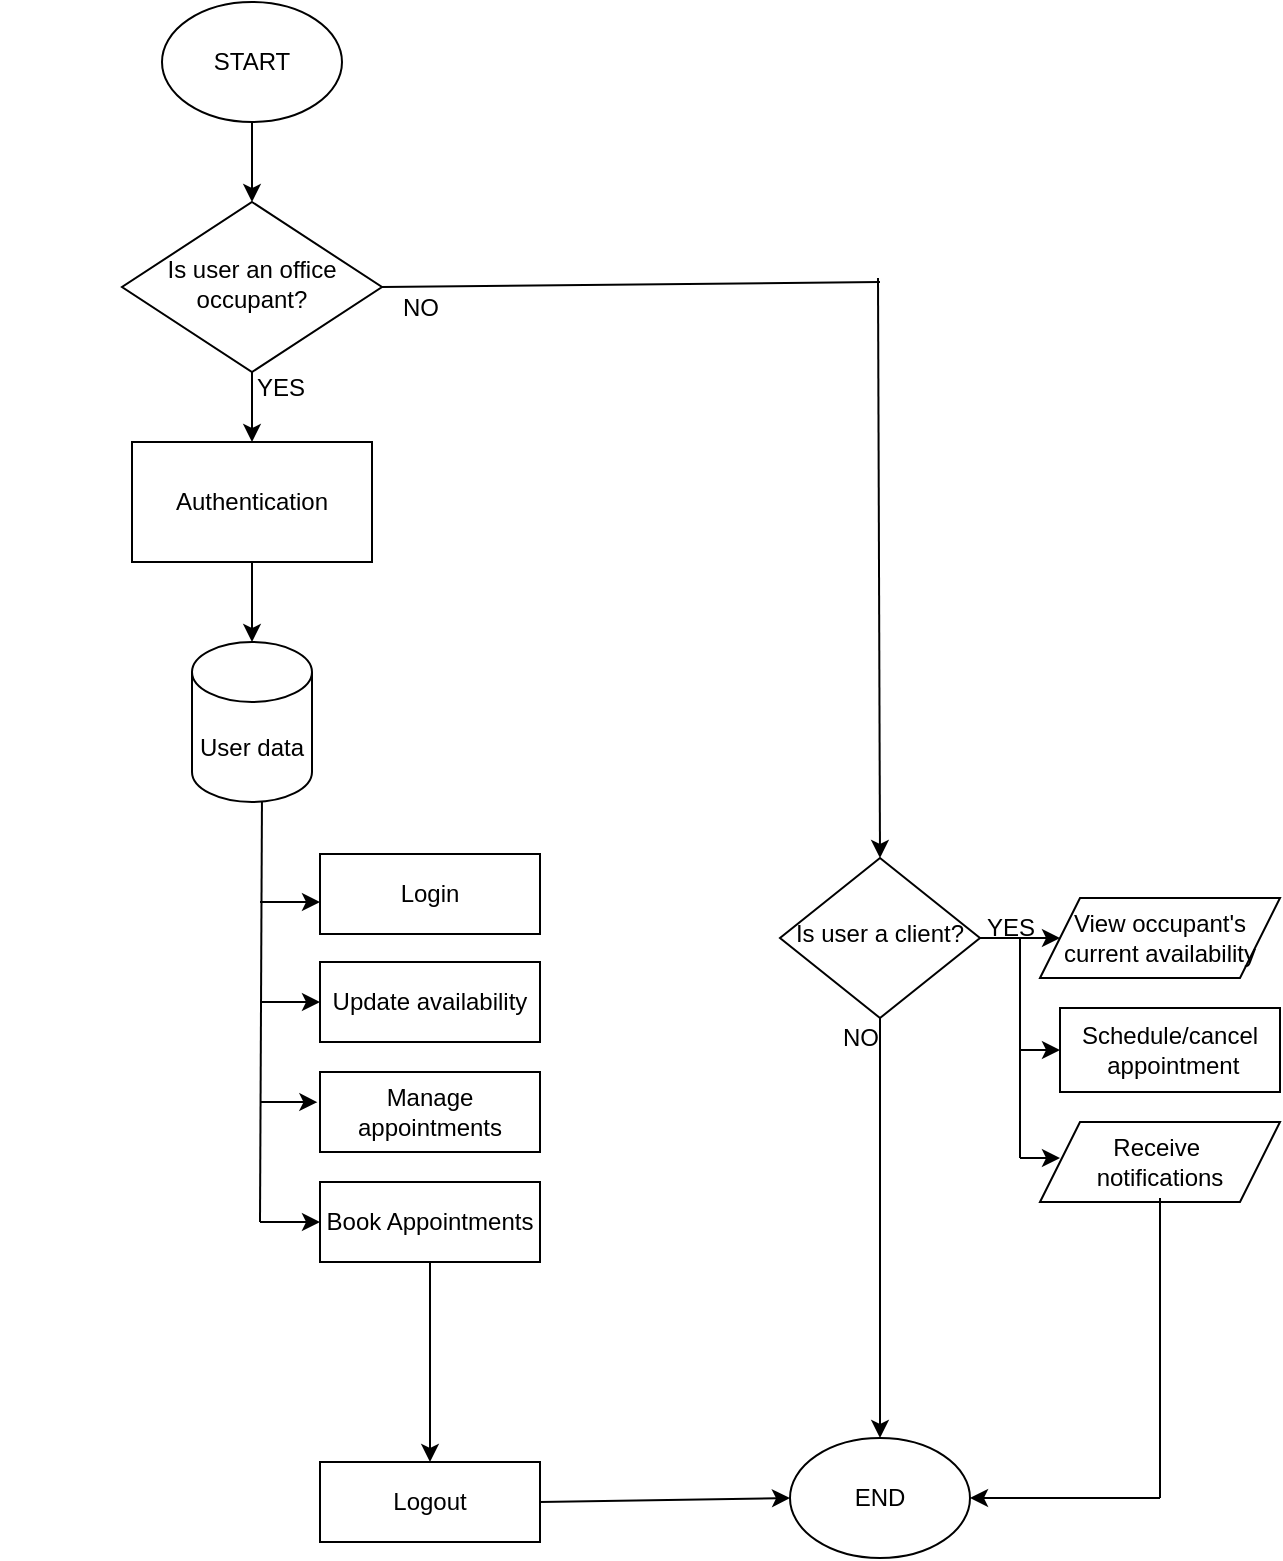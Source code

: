 <mxfile version="27.1.3">
  <diagram id="C5RBs43oDa-KdzZeNtuy" name="Page-1">
    <mxGraphModel dx="1950" dy="1765" grid="1" gridSize="10" guides="1" tooltips="1" connect="1" arrows="1" fold="1" page="1" pageScale="1" pageWidth="827" pageHeight="1169" math="0" shadow="0">
      <root>
        <mxCell id="WIyWlLk6GJQsqaUBKTNV-0" />
        <mxCell id="WIyWlLk6GJQsqaUBKTNV-1" parent="WIyWlLk6GJQsqaUBKTNV-0" />
        <mxCell id="yq9D64mHG4KZtYuCbHPB-52" value="Is user an office occupant?" style="rhombus;whiteSpace=wrap;html=1;shadow=0;fontFamily=Helvetica;fontSize=12;align=center;strokeWidth=1;spacing=6;spacingTop=-4;" vertex="1" parent="WIyWlLk6GJQsqaUBKTNV-1">
          <mxGeometry x="-659" y="-950" width="130" height="85" as="geometry" />
        </mxCell>
        <mxCell id="yq9D64mHG4KZtYuCbHPB-53" value="Is user a client?" style="rhombus;whiteSpace=wrap;html=1;shadow=0;fontFamily=Helvetica;fontSize=12;align=center;strokeWidth=1;spacing=6;spacingTop=-4;" vertex="1" parent="WIyWlLk6GJQsqaUBKTNV-1">
          <mxGeometry x="-330" y="-622" width="100" height="80" as="geometry" />
        </mxCell>
        <mxCell id="yq9D64mHG4KZtYuCbHPB-54" value="START" style="ellipse;whiteSpace=wrap;html=1;" vertex="1" parent="WIyWlLk6GJQsqaUBKTNV-1">
          <mxGeometry x="-639" y="-1050" width="90" height="60" as="geometry" />
        </mxCell>
        <mxCell id="yq9D64mHG4KZtYuCbHPB-56" value="User data" style="shape=cylinder3;whiteSpace=wrap;html=1;boundedLbl=1;backgroundOutline=1;size=15;" vertex="1" parent="WIyWlLk6GJQsqaUBKTNV-1">
          <mxGeometry x="-624" y="-730" width="60" height="80" as="geometry" />
        </mxCell>
        <mxCell id="yq9D64mHG4KZtYuCbHPB-57" value="END" style="ellipse;whiteSpace=wrap;html=1;" vertex="1" parent="WIyWlLk6GJQsqaUBKTNV-1">
          <mxGeometry x="-325" y="-332" width="90" height="60" as="geometry" />
        </mxCell>
        <mxCell id="yq9D64mHG4KZtYuCbHPB-58" value="Authentication" style="rounded=0;whiteSpace=wrap;html=1;" vertex="1" parent="WIyWlLk6GJQsqaUBKTNV-1">
          <mxGeometry x="-654" y="-830" width="120" height="60" as="geometry" />
        </mxCell>
        <mxCell id="yq9D64mHG4KZtYuCbHPB-59" value="" style="endArrow=classic;html=1;rounded=0;exitX=0.5;exitY=1;exitDx=0;exitDy=0;entryX=0.5;entryY=0;entryDx=0;entryDy=0;" edge="1" target="yq9D64mHG4KZtYuCbHPB-52" parent="WIyWlLk6GJQsqaUBKTNV-1">
          <mxGeometry width="50" height="50" relative="1" as="geometry">
            <mxPoint x="-594" y="-990" as="sourcePoint" />
            <mxPoint x="-594" y="-930" as="targetPoint" />
          </mxGeometry>
        </mxCell>
        <mxCell id="yq9D64mHG4KZtYuCbHPB-61" value="" style="endArrow=classic;html=1;rounded=0;exitX=0.5;exitY=1;exitDx=0;exitDy=0;entryX=0.5;entryY=0;entryDx=0;entryDy=0;entryPerimeter=0;" edge="1" source="yq9D64mHG4KZtYuCbHPB-58" target="yq9D64mHG4KZtYuCbHPB-56" parent="WIyWlLk6GJQsqaUBKTNV-1">
          <mxGeometry width="50" height="50" relative="1" as="geometry">
            <mxPoint x="-494" y="-850" as="sourcePoint" />
            <mxPoint x="-444" y="-900" as="targetPoint" />
          </mxGeometry>
        </mxCell>
        <mxCell id="yq9D64mHG4KZtYuCbHPB-63" value="" style="endArrow=classic;html=1;rounded=0;exitX=1;exitY=0.5;exitDx=0;exitDy=0;entryX=0;entryY=0.5;entryDx=0;entryDy=0;" edge="1" source="yq9D64mHG4KZtYuCbHPB-53" parent="WIyWlLk6GJQsqaUBKTNV-1">
          <mxGeometry width="50" height="50" relative="1" as="geometry">
            <mxPoint x="-440" y="-447" as="sourcePoint" />
            <mxPoint x="-190" y="-582" as="targetPoint" />
          </mxGeometry>
        </mxCell>
        <mxCell id="yq9D64mHG4KZtYuCbHPB-64" value="Logout" style="rounded=0;whiteSpace=wrap;html=1;" vertex="1" parent="WIyWlLk6GJQsqaUBKTNV-1">
          <mxGeometry x="-560" y="-320" width="110" height="40" as="geometry" />
        </mxCell>
        <mxCell id="yq9D64mHG4KZtYuCbHPB-65" value="" style="endArrow=classic;html=1;rounded=0;exitX=1;exitY=0.5;exitDx=0;exitDy=0;entryX=0;entryY=0.5;entryDx=0;entryDy=0;" edge="1" source="yq9D64mHG4KZtYuCbHPB-64" target="yq9D64mHG4KZtYuCbHPB-57" parent="WIyWlLk6GJQsqaUBKTNV-1">
          <mxGeometry width="50" height="50" relative="1" as="geometry">
            <mxPoint x="-259" y="-420" as="sourcePoint" />
            <mxPoint x="-209" y="-470" as="targetPoint" />
          </mxGeometry>
        </mxCell>
        <mxCell id="yq9D64mHG4KZtYuCbHPB-67" value="" style="endArrow=classic;html=1;rounded=0;exitX=0.5;exitY=1;exitDx=0;exitDy=0;entryX=0.5;entryY=0;entryDx=0;entryDy=0;" edge="1" source="yq9D64mHG4KZtYuCbHPB-53" target="yq9D64mHG4KZtYuCbHPB-57" parent="WIyWlLk6GJQsqaUBKTNV-1">
          <mxGeometry width="50" height="50" relative="1" as="geometry">
            <mxPoint x="-280" y="-402" as="sourcePoint" />
            <mxPoint x="-280" y="-512" as="targetPoint" />
          </mxGeometry>
        </mxCell>
        <mxCell id="yq9D64mHG4KZtYuCbHPB-68" value="" style="endArrow=classic;html=1;rounded=0;entryX=0.5;entryY=0;entryDx=0;entryDy=0;" edge="1" target="yq9D64mHG4KZtYuCbHPB-53" parent="WIyWlLk6GJQsqaUBKTNV-1">
          <mxGeometry width="50" height="50" relative="1" as="geometry">
            <mxPoint x="-281" y="-912" as="sourcePoint" />
            <mxPoint x="-280" y="-712" as="targetPoint" />
          </mxGeometry>
        </mxCell>
        <mxCell id="yq9D64mHG4KZtYuCbHPB-70" value="NO" style="text;html=1;align=center;verticalAlign=middle;resizable=0;points=[];autosize=1;strokeColor=none;fillColor=none;" vertex="1" parent="WIyWlLk6GJQsqaUBKTNV-1">
          <mxGeometry x="-310" y="-547" width="40" height="30" as="geometry" />
        </mxCell>
        <mxCell id="yq9D64mHG4KZtYuCbHPB-72" value="" style="endArrow=none;html=1;rounded=0;exitX=1;exitY=0.5;exitDx=0;exitDy=0;" edge="1" source="yq9D64mHG4KZtYuCbHPB-52" parent="WIyWlLk6GJQsqaUBKTNV-1">
          <mxGeometry width="50" height="50" relative="1" as="geometry">
            <mxPoint x="-584" y="-920" as="sourcePoint" />
            <mxPoint x="-280" y="-910" as="targetPoint" />
          </mxGeometry>
        </mxCell>
        <mxCell id="yq9D64mHG4KZtYuCbHPB-73" value="" style="endArrow=classic;html=1;rounded=0;entryX=1;entryY=0.5;entryDx=0;entryDy=0;" edge="1" target="yq9D64mHG4KZtYuCbHPB-57" parent="WIyWlLk6GJQsqaUBKTNV-1">
          <mxGeometry width="50" height="50" relative="1" as="geometry">
            <mxPoint x="-140" y="-302" as="sourcePoint" />
            <mxPoint x="-460" y="-292" as="targetPoint" />
          </mxGeometry>
        </mxCell>
        <mxCell id="yq9D64mHG4KZtYuCbHPB-74" value="Manage appointments" style="rounded=0;whiteSpace=wrap;html=1;" vertex="1" parent="WIyWlLk6GJQsqaUBKTNV-1">
          <mxGeometry x="-560" y="-515" width="110" height="40" as="geometry" />
        </mxCell>
        <mxCell id="yq9D64mHG4KZtYuCbHPB-75" value="Update availability" style="rounded=0;whiteSpace=wrap;html=1;" vertex="1" parent="WIyWlLk6GJQsqaUBKTNV-1">
          <mxGeometry x="-560" y="-570" width="110" height="40" as="geometry" />
        </mxCell>
        <mxCell id="yq9D64mHG4KZtYuCbHPB-76" value="Login" style="rounded=0;whiteSpace=wrap;html=1;" vertex="1" parent="WIyWlLk6GJQsqaUBKTNV-1">
          <mxGeometry x="-560" y="-624" width="110" height="40" as="geometry" />
        </mxCell>
        <mxCell id="yq9D64mHG4KZtYuCbHPB-77" value="" style="endArrow=classic;html=1;rounded=0;exitX=0.5;exitY=1;exitDx=0;exitDy=0;entryX=0.5;entryY=0;entryDx=0;entryDy=0;" edge="1" source="yq9D64mHG4KZtYuCbHPB-52" target="yq9D64mHG4KZtYuCbHPB-58" parent="WIyWlLk6GJQsqaUBKTNV-1">
          <mxGeometry width="50" height="50" relative="1" as="geometry">
            <mxPoint x="-539" y="-569.01" as="sourcePoint" />
            <mxPoint x="-498" y="-570" as="targetPoint" />
          </mxGeometry>
        </mxCell>
        <mxCell id="yq9D64mHG4KZtYuCbHPB-78" value="View occupant&#39;s current availability" style="shape=parallelogram;perimeter=parallelogramPerimeter;whiteSpace=wrap;html=1;fixedSize=1;" vertex="1" parent="WIyWlLk6GJQsqaUBKTNV-1">
          <mxGeometry x="-200" y="-602" width="120" height="40" as="geometry" />
        </mxCell>
        <mxCell id="yq9D64mHG4KZtYuCbHPB-79" value="Schedule/cancel&lt;div&gt;&lt;span style=&quot;background-color: transparent; color: light-dark(rgb(0, 0, 0), rgb(255, 255, 255));&quot;&gt;&amp;nbsp;appointment&lt;/span&gt;&lt;/div&gt;" style="rounded=0;whiteSpace=wrap;html=1;" vertex="1" parent="WIyWlLk6GJQsqaUBKTNV-1">
          <mxGeometry x="-190" y="-547" width="110" height="42" as="geometry" />
        </mxCell>
        <mxCell id="yq9D64mHG4KZtYuCbHPB-80" value="Receive&amp;nbsp;&lt;div&gt;notifications&lt;/div&gt;" style="shape=parallelogram;perimeter=parallelogramPerimeter;whiteSpace=wrap;html=1;fixedSize=1;" vertex="1" parent="WIyWlLk6GJQsqaUBKTNV-1">
          <mxGeometry x="-200" y="-490" width="120" height="40" as="geometry" />
        </mxCell>
        <mxCell id="yq9D64mHG4KZtYuCbHPB-81" value="YES" style="text;html=1;align=center;verticalAlign=middle;resizable=0;points=[];autosize=1;strokeColor=none;fillColor=none;" vertex="1" parent="WIyWlLk6GJQsqaUBKTNV-1">
          <mxGeometry x="-240" y="-602" width="50" height="30" as="geometry" />
        </mxCell>
        <mxCell id="yq9D64mHG4KZtYuCbHPB-82" value="" style="endArrow=none;html=1;rounded=0;entryX=0.6;entryY=0.667;entryDx=0;entryDy=0;entryPerimeter=0;" edge="1" target="yq9D64mHG4KZtYuCbHPB-81" parent="WIyWlLk6GJQsqaUBKTNV-1">
          <mxGeometry width="50" height="50" relative="1" as="geometry">
            <mxPoint x="-210" y="-472" as="sourcePoint" />
            <mxPoint x="-260" y="-502" as="targetPoint" />
          </mxGeometry>
        </mxCell>
        <mxCell id="yq9D64mHG4KZtYuCbHPB-83" value="" style="endArrow=classic;html=1;rounded=0;" edge="1" parent="WIyWlLk6GJQsqaUBKTNV-1">
          <mxGeometry width="50" height="50" relative="1" as="geometry">
            <mxPoint x="-210" y="-472" as="sourcePoint" />
            <mxPoint x="-190" y="-472.0" as="targetPoint" />
          </mxGeometry>
        </mxCell>
        <mxCell id="yq9D64mHG4KZtYuCbHPB-84" value="" style="endArrow=classic;html=1;rounded=0;entryX=0;entryY=0.5;entryDx=0;entryDy=0;" edge="1" parent="WIyWlLk6GJQsqaUBKTNV-1">
          <mxGeometry width="50" height="50" relative="1" as="geometry">
            <mxPoint x="-210" y="-526" as="sourcePoint" />
            <mxPoint x="-190" y="-526.0" as="targetPoint" />
          </mxGeometry>
        </mxCell>
        <mxCell id="yq9D64mHG4KZtYuCbHPB-85" value="" style="endArrow=none;html=1;rounded=0;entryX=0.5;entryY=1;entryDx=0;entryDy=0;" edge="1" parent="WIyWlLk6GJQsqaUBKTNV-1">
          <mxGeometry width="50" height="50" relative="1" as="geometry">
            <mxPoint x="-140" y="-302" as="sourcePoint" />
            <mxPoint x="-140" y="-452.0" as="targetPoint" />
          </mxGeometry>
        </mxCell>
        <mxCell id="yq9D64mHG4KZtYuCbHPB-86" value="Book Appointments" style="rounded=0;whiteSpace=wrap;html=1;" vertex="1" parent="WIyWlLk6GJQsqaUBKTNV-1">
          <mxGeometry x="-560" y="-460" width="110" height="40" as="geometry" />
        </mxCell>
        <mxCell id="yq9D64mHG4KZtYuCbHPB-89" value="" style="endArrow=none;html=1;rounded=0;" edge="1" parent="WIyWlLk6GJQsqaUBKTNV-1">
          <mxGeometry width="50" height="50" relative="1" as="geometry">
            <mxPoint x="-719" y="-590" as="sourcePoint" />
            <mxPoint x="-719" y="-590" as="targetPoint" />
            <Array as="points">
              <mxPoint x="-719" y="-590" />
            </Array>
          </mxGeometry>
        </mxCell>
        <mxCell id="yq9D64mHG4KZtYuCbHPB-93" value="" style="endArrow=classic;html=1;rounded=0;entryX=0;entryY=0.5;entryDx=0;entryDy=0;" edge="1" parent="WIyWlLk6GJQsqaUBKTNV-1" target="yq9D64mHG4KZtYuCbHPB-86">
          <mxGeometry width="50" height="50" relative="1" as="geometry">
            <mxPoint x="-590" y="-440" as="sourcePoint" />
            <mxPoint x="-620" y="-530" as="targetPoint" />
          </mxGeometry>
        </mxCell>
        <mxCell id="yq9D64mHG4KZtYuCbHPB-94" value="" style="endArrow=classic;html=1;rounded=0;exitX=0.5;exitY=1;exitDx=0;exitDy=0;entryX=0.5;entryY=0;entryDx=0;entryDy=0;" edge="1" source="yq9D64mHG4KZtYuCbHPB-86" target="yq9D64mHG4KZtYuCbHPB-64" parent="WIyWlLk6GJQsqaUBKTNV-1">
          <mxGeometry width="50" height="50" relative="1" as="geometry">
            <mxPoint x="-479" y="-400" as="sourcePoint" />
            <mxPoint x="-429" y="-450" as="targetPoint" />
          </mxGeometry>
        </mxCell>
        <mxCell id="yq9D64mHG4KZtYuCbHPB-95" value="NO" style="text;html=1;align=center;verticalAlign=middle;resizable=0;points=[];autosize=1;strokeColor=none;fillColor=none;" vertex="1" parent="WIyWlLk6GJQsqaUBKTNV-1">
          <mxGeometry x="-530" y="-912" width="40" height="30" as="geometry" />
        </mxCell>
        <mxCell id="yq9D64mHG4KZtYuCbHPB-103" value="" style="endArrow=none;html=1;rounded=0;entryX=0.583;entryY=0.994;entryDx=0;entryDy=0;entryPerimeter=0;" edge="1" parent="WIyWlLk6GJQsqaUBKTNV-1" target="yq9D64mHG4KZtYuCbHPB-56">
          <mxGeometry width="50" height="50" relative="1" as="geometry">
            <mxPoint x="-590" y="-440" as="sourcePoint" />
            <mxPoint x="-690" y="-580" as="targetPoint" />
          </mxGeometry>
        </mxCell>
        <mxCell id="yq9D64mHG4KZtYuCbHPB-104" value="" style="endArrow=classic;html=1;rounded=0;entryX=-0.012;entryY=0.377;entryDx=0;entryDy=0;entryPerimeter=0;" edge="1" parent="WIyWlLk6GJQsqaUBKTNV-1" target="yq9D64mHG4KZtYuCbHPB-74">
          <mxGeometry width="50" height="50" relative="1" as="geometry">
            <mxPoint x="-590" y="-500" as="sourcePoint" />
            <mxPoint x="-670" y="-540" as="targetPoint" />
          </mxGeometry>
        </mxCell>
        <mxCell id="yq9D64mHG4KZtYuCbHPB-105" value="" style="endArrow=classic;html=1;rounded=0;entryX=0;entryY=0.5;entryDx=0;entryDy=0;" edge="1" parent="WIyWlLk6GJQsqaUBKTNV-1" target="yq9D64mHG4KZtYuCbHPB-75">
          <mxGeometry width="50" height="50" relative="1" as="geometry">
            <mxPoint x="-590" y="-550" as="sourcePoint" />
            <mxPoint x="-670" y="-540" as="targetPoint" />
          </mxGeometry>
        </mxCell>
        <mxCell id="yq9D64mHG4KZtYuCbHPB-106" value="" style="endArrow=classic;html=1;rounded=0;" edge="1" parent="WIyWlLk6GJQsqaUBKTNV-1">
          <mxGeometry width="50" height="50" relative="1" as="geometry">
            <mxPoint x="-590" y="-600" as="sourcePoint" />
            <mxPoint x="-560" y="-600" as="targetPoint" />
          </mxGeometry>
        </mxCell>
        <mxCell id="yq9D64mHG4KZtYuCbHPB-108" value="YES" style="text;html=1;align=center;verticalAlign=middle;resizable=0;points=[];autosize=1;strokeColor=none;fillColor=none;" vertex="1" parent="WIyWlLk6GJQsqaUBKTNV-1">
          <mxGeometry x="-605" y="-872" width="50" height="30" as="geometry" />
        </mxCell>
      </root>
    </mxGraphModel>
  </diagram>
</mxfile>
